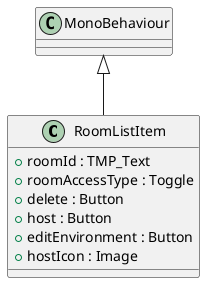 @startuml
class RoomListItem {
    + roomId : TMP_Text
    + roomAccessType : Toggle
    + delete : Button
    + host : Button
    + editEnvironment : Button
    + hostIcon : Image
}
MonoBehaviour <|-- RoomListItem
@enduml
